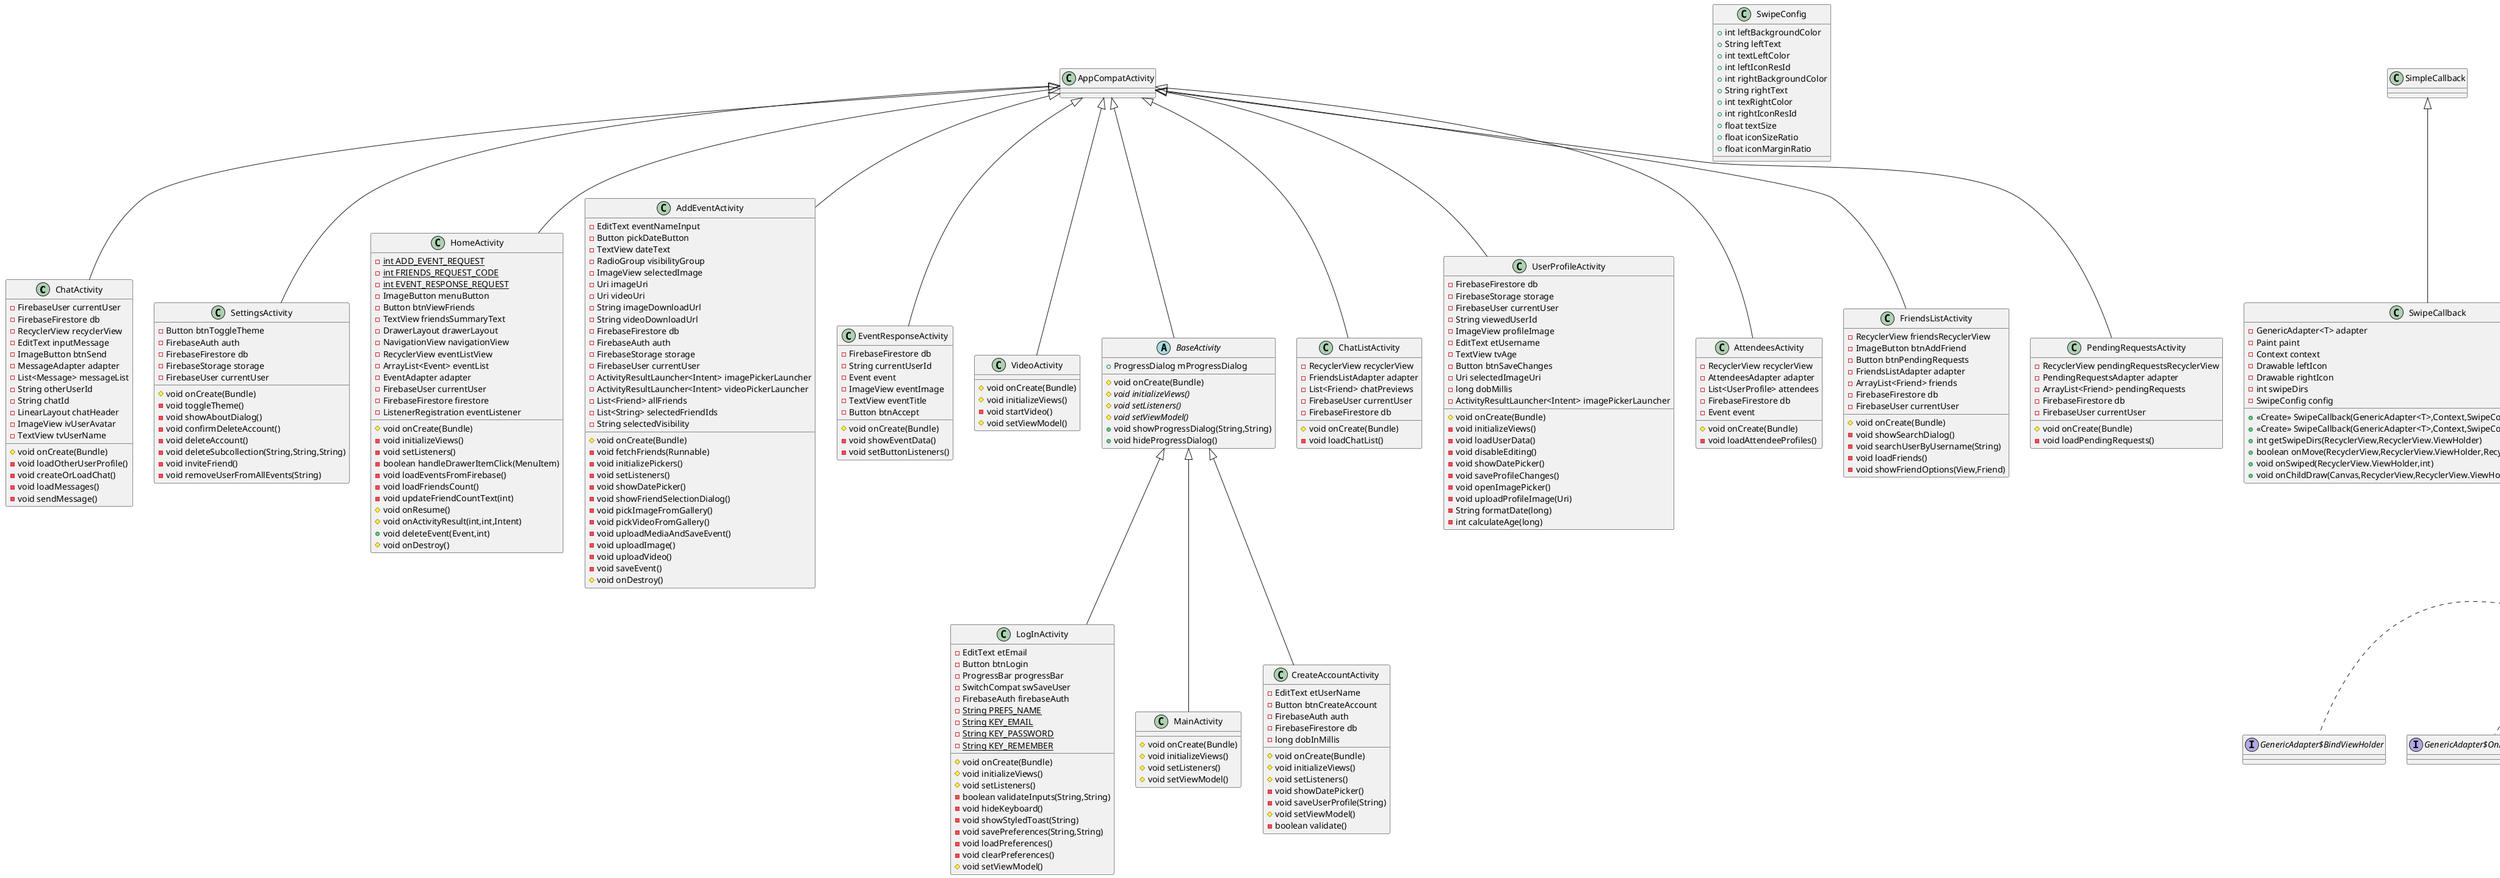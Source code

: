 @startuml
class ChatActivity {
- FirebaseUser currentUser
- FirebaseFirestore db
- RecyclerView recyclerView
- EditText inputMessage
- ImageButton btnSend
- MessageAdapter adapter
- List<Message> messageList
- String otherUserId
- String chatId
- LinearLayout chatHeader
- ImageView ivUserAvatar
- TextView tvUserName
# void onCreate(Bundle)
- void loadOtherUserProfile()
- void createOrLoadChat()
- void loadMessages()
- void sendMessage()
}


class SettingsActivity {
- Button btnToggleTheme
- FirebaseAuth auth
- FirebaseFirestore db
- FirebaseStorage storage
- FirebaseUser currentUser
# void onCreate(Bundle)
- void toggleTheme()
- void showAboutDialog()
- void confirmDeleteAccount()
- void deleteAccount()
- void deleteSubcollection(String,String,String)
- void inviteFriend()
- void removeUserFromAllEvents(String)
}


class HomeActivity {
- {static} int ADD_EVENT_REQUEST
- {static} int FRIENDS_REQUEST_CODE
- {static} int EVENT_RESPONSE_REQUEST
- ImageButton menuButton
- Button btnViewFriends
- TextView friendsSummaryText
- DrawerLayout drawerLayout
- NavigationView navigationView
- RecyclerView eventListView
- ArrayList<Event> eventList
- EventAdapter adapter
- FirebaseUser currentUser
- FirebaseFirestore firestore
- ListenerRegistration eventListener
# void onCreate(Bundle)
- void initializeViews()
- void setListeners()
- boolean handleDrawerItemClick(MenuItem)
- void loadEventsFromFirebase()
- void loadFriendsCount()
- void updateFriendCountText(int)
# void onResume()
# void onActivityResult(int,int,Intent)
+ void deleteEvent(Event,int)
# void onDestroy()
}


class SwipeConfig {
+ int leftBackgroundColor
+ String leftText
+ int textLeftColor
+ int leftIconResId
+ int rightBackgroundColor
+ String rightText
+ int texRightColor
+ int rightIconResId
+ float textSize
+ float iconSizeRatio
+ float iconMarginRatio
}

class AddEventActivity {
- EditText eventNameInput
- Button pickDateButton
- TextView dateText
- RadioGroup visibilityGroup
- ImageView selectedImage
- Uri imageUri
- Uri videoUri
- String imageDownloadUrl
- String videoDownloadUrl
- FirebaseFirestore db
- FirebaseAuth auth
- FirebaseStorage storage
- FirebaseUser currentUser
- ActivityResultLauncher<Intent> imagePickerLauncher
- ActivityResultLauncher<Intent> videoPickerLauncher
- List<Friend> allFriends
- List<String> selectedFriendIds
- String selectedVisibility
# void onCreate(Bundle)
- void fetchFriends(Runnable)
- void initializePickers()
- void setListeners()
- void showDatePicker()
- void showFriendSelectionDialog()
- void pickImageFromGallery()
- void pickVideoFromGallery()
- void uploadMediaAndSaveEvent()
- void uploadImage()
- void uploadVideo()
- void saveEvent()
# void onDestroy()
}


class EventResponseActivity {
- FirebaseFirestore db
- String currentUserId
- Event event
- ImageView eventImage
- TextView eventTitle
- Button btnAccept
# void onCreate(Bundle)
- void showEventData()
- void setButtonListeners()
}


class SwipeCallback {
- GenericAdapter<T> adapter
- Paint paint
- Context context
- Drawable leftIcon
- Drawable rightIcon
- int swipeDirs
- SwipeConfig config
+ <<Create>> SwipeCallback(GenericAdapter<T>,Context,SwipeConfig)
+ <<Create>> SwipeCallback(GenericAdapter<T>,Context,SwipeConfig,int)
+ int getSwipeDirs(RecyclerView,RecyclerView.ViewHolder)
+ boolean onMove(RecyclerView,RecyclerView.ViewHolder,RecyclerView.ViewHolder)
+ void onSwiped(RecyclerView.ViewHolder,int)
+ void onChildDraw(Canvas,RecyclerView,RecyclerView.ViewHolder,float,float,int,boolean)
}


class VideoActivity {
# void onCreate(Bundle)
# void initializeViews()
- void startVideo()
# void setViewModel()
}

abstract class BaseActivity {
+ ProgressDialog mProgressDialog
# void onCreate(Bundle)
# {abstract}void initializeViews()
# {abstract}void setListeners()
# {abstract}void setViewModel()
+ void showProgressDialog(String,String)
+ void hideProgressDialog()
}


class FriendsListAdapter {
- List<Friend> friends
- Context context
- FirebaseFirestore db
- FirebaseUser currentUser
- OnFriendClickListener clickListener
- OnFriendRemovedListener removeListener
+ <<Create>> FriendsListAdapter(Context,List<Friend>,FirebaseFirestore,FirebaseUser)
+ void setOnFriendClickListener(OnFriendClickListener)
+ void setOnFriendRemovedListener(OnFriendRemovedListener)
+ FriendViewHolder onCreateViewHolder(ViewGroup,int)
+ void onBindViewHolder(FriendViewHolder,int)
- void removeFriend(int,Friend)
+ int getItemCount()
}


interface FriendsListAdapter$OnFriendClickListener {
}
interface FriendsListAdapter$OnFriendRemovedListener {
}
class FriendsListAdapter$FriendViewHolder {
+ <<Create>> FriendViewHolder(View)
}

class PendingRequestsAdapter {
- List<Friend> requests
- Context context
- FirebaseFirestore db
- FirebaseUser currentUser
+ <<Create>> PendingRequestsAdapter(Context,List<Friend>,FirebaseFirestore,FirebaseUser)
+ RequestViewHolder onCreateViewHolder(ViewGroup,int)
+ void onBindViewHolder(RequestViewHolder,int)
- void acceptRequest(Friend,int)
- void declineRequest(Friend,int)
+ int getItemCount()
}


class PendingRequestsAdapter$RequestViewHolder {
+ <<Create>> RequestViewHolder(View)
}

class ChatListActivity {
- RecyclerView recyclerView
- FriendsListAdapter adapter
- List<Friend> chatPreviews
- FirebaseUser currentUser
- FirebaseFirestore db
# void onCreate(Bundle)
- void loadChatList()
}


class LogInActivity {
- EditText etEmail
- Button btnLogin
- ProgressBar progressBar
- SwitchCompat swSaveUser
- FirebaseAuth firebaseAuth
- {static} String PREFS_NAME
- {static} String KEY_EMAIL
- {static} String KEY_PASSWORD
- {static} String KEY_REMEMBER
# void onCreate(Bundle)
# void initializeViews()
# void setListeners()
- boolean validateInputs(String,String)
- void hideKeyboard()
- void showStyledToast(String)
- void savePreferences(String,String)
- void loadPreferences()
- void clearPreferences()
# void setViewModel()
}


class MainActivity {
# void onCreate(Bundle)
# void initializeViews()
# void setListeners()
# void setViewModel()
}

class UserProfileActivity {
- FirebaseFirestore db
- FirebaseStorage storage
- FirebaseUser currentUser
- String viewedUserId
- ImageView profileImage
- EditText etUsername
- TextView tvAge
- Button btnSaveChanges
- Uri selectedImageUri
- long dobMillis
- ActivityResultLauncher<Intent> imagePickerLauncher
# void onCreate(Bundle)
- void initializeViews()
- void loadUserData()
- void disableEditing()
- void showDatePicker()
- void saveProfileChanges()
- void openImagePicker()
- void uploadProfileImage(Uri)
- String formatDate(long)
- int calculateAge(long)
}


class AttendeesActivity {
- RecyclerView recyclerView
- AttendeesAdapter adapter
- List<UserProfile> attendees
- FirebaseFirestore db
- Event event
# void onCreate(Bundle)
- void loadAttendeeProfiles()
}


class CreateAccountActivity {
- EditText etUserName
- Button btnCreateAccount
- FirebaseAuth auth
- FirebaseFirestore db
- long dobInMillis
# void onCreate(Bundle)
# void initializeViews()
# void setListeners()
- void showDatePicker()
- void saveUserProfile(String)
# void setViewModel()
- boolean validate()
}


class Xadapter {
}
class MessageAdapter {
- List<Message> messageList
- String currentUserId
+ <<Create>> MessageAdapter(List<Message>)
+ int getItemViewType(int)
+ MessageViewHolder onCreateViewHolder(ViewGroup,int)
+ void onBindViewHolder(MessageViewHolder,int)
+ int getItemCount()
}


class MessageAdapter$MessageViewHolder {
+ <<Create>> MessageViewHolder(View)
}

class GenericAdapter {
- List<T> items
- int layoutId
- BindViewHolder<T> bindViewHolder
- InitializeViewHolder initializeViewHolder
- OnItemClickListener<T> clickListener
- OnItemLongClickListener<T> longClickListener
- OnItemSwipeListener<T> swipeListener
+ <<Create>> GenericAdapter(List<T>,int,InitializeViewHolder,BindViewHolder<T>)
+ void setOnItemClickListener(OnItemClickListener<T>)
+ void setOnItemLongClickListener(OnItemLongClickListener<T>)
+ void setOnItemSwipeListener(OnItemSwipeListener<T>)
+ OnItemSwipeListener<T> getSwipeListener()
+ GenericViewHolder onCreateViewHolder(ViewGroup,int)
+ void onBindViewHolder(GenericViewHolder,int)
+ int getItemCount()
+ void setItems(List<T>)
+ List<T> getItems()
+ T getItem(int)
}


interface GenericAdapter$OnItemSwipeListener {
}
class GenericAdapter$GenericViewHolder {
- Map<String,View> views
+ <<Create>> GenericViewHolder(View)
+ void putView(String,View)
+ V getView(String)
}


interface GenericAdapter$InitializeViewHolder {
}
interface GenericAdapter$BindViewHolder {
}
interface GenericAdapter$OnItemClickListener {
}
interface GenericAdapter$OnItemLongClickListener {
}
class FriendsListActivity {
- RecyclerView friendsRecyclerView
- ImageButton btnAddFriend
- Button btnPendingRequests
- FriendsListAdapter adapter
- ArrayList<Friend> friends
- FirebaseFirestore db
- FirebaseUser currentUser
# void onCreate(Bundle)
- void showSearchDialog()
- void searchUserByUsername(String)
- void loadFriends()
- void showFriendOptions(View,Friend)
}


class EventAdapter {
- Context context
- ArrayList<Event> eventList
- FirebaseUser currentUser
- FirebaseFirestore db
+ <<Create>> EventAdapter(Context,ArrayList<Event>)
+ EventViewHolder onCreateViewHolder(ViewGroup,int)
+ void onBindViewHolder(EventViewHolder,int)
+ int getItemCount()
}


class EventAdapter$EventViewHolder {
+ <<Create>> EventViewHolder(View)
}

class PendingRequestsActivity {
- RecyclerView pendingRequestsRecyclerView
- PendingRequestsAdapter adapter
- ArrayList<Friend> pendingRequests
- FirebaseFirestore db
- FirebaseUser currentUser
# void onCreate(Bundle)
- void loadPendingRequests()
}


class AttendeesAdapter {
- List<UserProfile> attendees
- Context context
+ <<Create>> AttendeesAdapter(Context,List<UserProfile>)
+ AttendeeViewHolder onCreateViewHolder(ViewGroup,int)
+ void onBindViewHolder(AttendeeViewHolder,int)
+ int getItemCount()
}


class AttendeesAdapter$AttendeeViewHolder {
+ <<Create>> AttendeeViewHolder(View)
}



AppCompatActivity <|-- ChatActivity
AppCompatActivity <|-- SettingsActivity
AppCompatActivity <|-- HomeActivity
AppCompatActivity <|-- AddEventActivity
AppCompatActivity <|-- EventResponseActivity
SimpleCallback <|-- SwipeCallback
AppCompatActivity <|-- VideoActivity
AppCompatActivity <|-- BaseActivity
Adapter <|-- FriendsListAdapter
FriendsListAdapter +.. FriendsListAdapter$OnFriendClickListener
FriendsListAdapter +.. FriendsListAdapter$OnFriendRemovedListener
FriendsListAdapter +.. FriendsListAdapter$FriendViewHolder
ViewHolder <|-- FriendsListAdapter$FriendViewHolder
Adapter <|-- PendingRequestsAdapter
PendingRequestsAdapter +.. PendingRequestsAdapter$RequestViewHolder
ViewHolder <|-- PendingRequestsAdapter$RequestViewHolder
AppCompatActivity <|-- ChatListActivity
BaseActivity <|-- LogInActivity
BaseActivity <|-- MainActivity
AppCompatActivity <|-- UserProfileActivity
AppCompatActivity <|-- AttendeesActivity
BaseActivity <|-- CreateAccountActivity
Adapter <|-- MessageAdapter
MessageAdapter +.. MessageAdapter$MessageViewHolder
ViewHolder <|-- MessageAdapter$MessageViewHolder
Adapter <|-- GenericAdapter
GenericAdapter +.. GenericAdapter$OnItemSwipeListener
GenericAdapter +.. GenericAdapter$GenericViewHolder
ViewHolder <|-- GenericAdapter$GenericViewHolder
GenericAdapter +.. GenericAdapter$InitializeViewHolder
GenericAdapter +.. GenericAdapter$BindViewHolder
GenericAdapter +.. GenericAdapter$OnItemClickListener
GenericAdapter +.. GenericAdapter$OnItemLongClickListener
AppCompatActivity <|-- FriendsListActivity
Adapter <|-- EventAdapter
EventAdapter +.. EventAdapter$EventViewHolder
ViewHolder <|-- EventAdapter$EventViewHolder
AppCompatActivity <|-- PendingRequestsActivity
Adapter <|-- AttendeesAdapter
AttendeesAdapter +.. AttendeesAdapter$AttendeeViewHolder
ViewHolder <|-- AttendeesAdapter$AttendeeViewHolder
@enduml